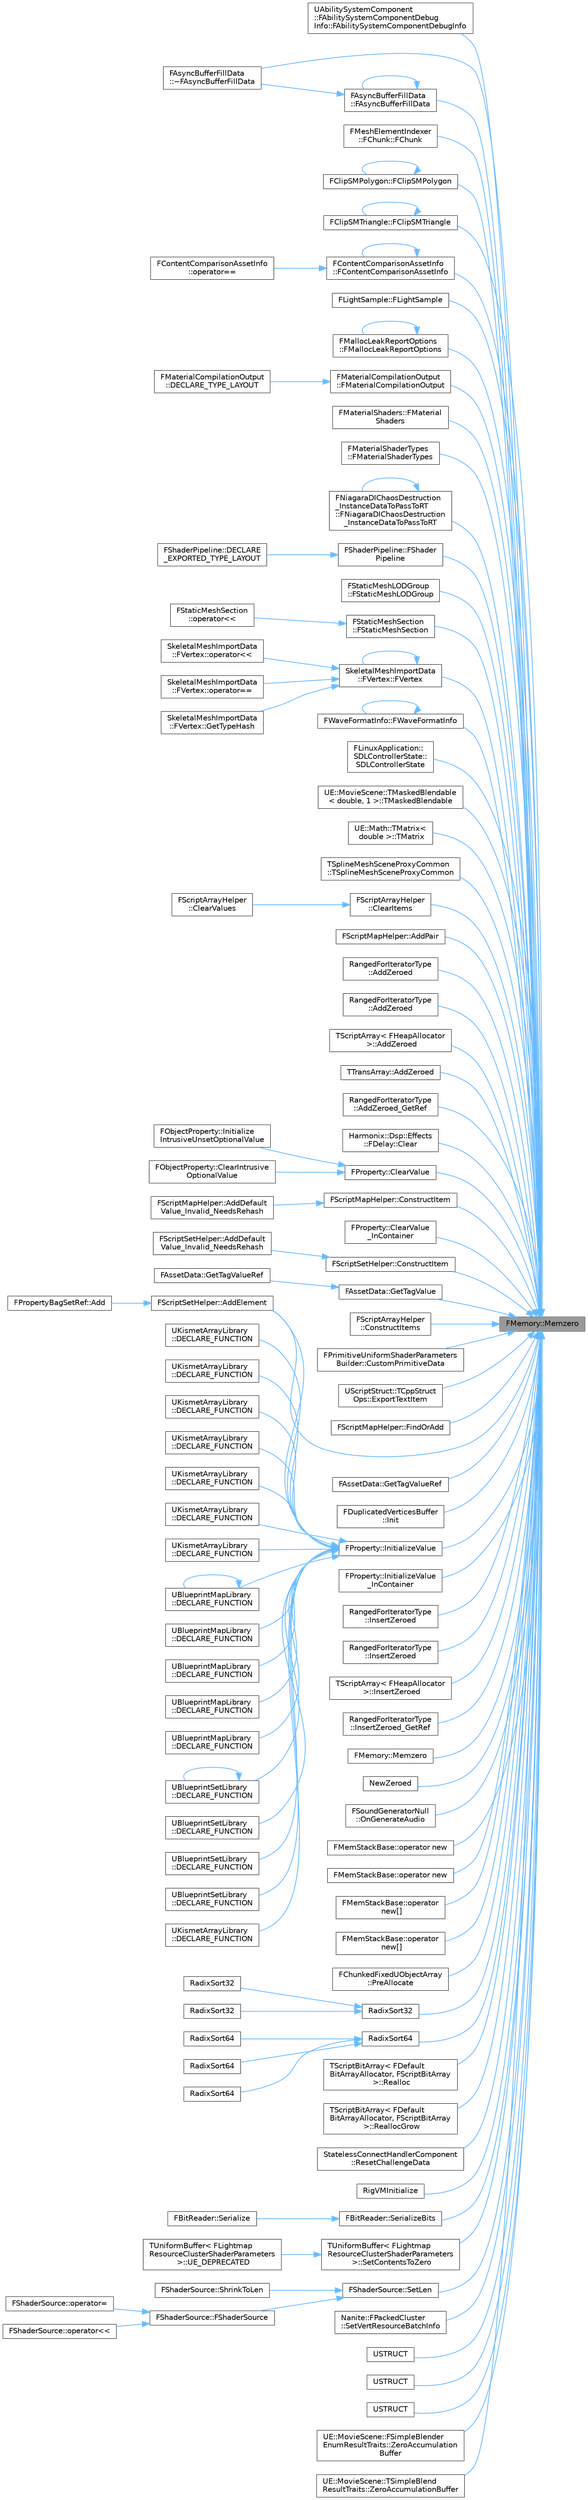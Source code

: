 digraph "FMemory::Memzero"
{
 // INTERACTIVE_SVG=YES
 // LATEX_PDF_SIZE
  bgcolor="transparent";
  edge [fontname=Helvetica,fontsize=10,labelfontname=Helvetica,labelfontsize=10];
  node [fontname=Helvetica,fontsize=10,shape=box,height=0.2,width=0.4];
  rankdir="RL";
  Node1 [id="Node000001",label="FMemory::Memzero",height=0.2,width=0.4,color="gray40", fillcolor="grey60", style="filled", fontcolor="black",tooltip=" "];
  Node1 -> Node2 [id="edge1_Node000001_Node000002",dir="back",color="steelblue1",style="solid",tooltip=" "];
  Node2 [id="Node000002",label="UAbilitySystemComponent\l::FAbilitySystemComponentDebug\lInfo::FAbilitySystemComponentDebugInfo",height=0.2,width=0.4,color="grey40", fillcolor="white", style="filled",URL="$da/de5/structUAbilitySystemComponent_1_1FAbilitySystemComponentDebugInfo.html#a658a4d372cfcddac216dccbd7bec8739",tooltip=" "];
  Node1 -> Node3 [id="edge2_Node000001_Node000003",dir="back",color="steelblue1",style="solid",tooltip=" "];
  Node3 [id="Node000003",label="FAsyncBufferFillData\l::FAsyncBufferFillData",height=0.2,width=0.4,color="grey40", fillcolor="white", style="filled",URL="$d1/d59/structFAsyncBufferFillData.html#a97ff00f7abd4923d950617a90af30ea5",tooltip="Constructor, just zeros everything."];
  Node3 -> Node3 [id="edge3_Node000003_Node000003",dir="back",color="steelblue1",style="solid",tooltip=" "];
  Node3 -> Node4 [id="edge4_Node000003_Node000004",dir="back",color="steelblue1",style="solid",tooltip=" "];
  Node4 [id="Node000004",label="FAsyncBufferFillData\l::~FAsyncBufferFillData",height=0.2,width=0.4,color="grey40", fillcolor="white", style="filled",URL="$d1/d59/structFAsyncBufferFillData.html#a07f9649885aff5a9486e93bd296009cc",tooltip="Destructor, frees memory and zeros everything."];
  Node1 -> Node5 [id="edge5_Node000001_Node000005",dir="back",color="steelblue1",style="solid",tooltip=" "];
  Node5 [id="Node000005",label="FMeshElementIndexer\l::FChunk::FChunk",height=0.2,width=0.4,color="grey40", fillcolor="white", style="filled",URL="$d9/d1f/structFMeshElementIndexer_1_1FChunk.html#a17bd72aa0c80e6bd4236213890fd9fc9",tooltip=" "];
  Node1 -> Node6 [id="edge6_Node000001_Node000006",dir="back",color="steelblue1",style="solid",tooltip=" "];
  Node6 [id="Node000006",label="FClipSMPolygon::FClipSMPolygon",height=0.2,width=0.4,color="grey40", fillcolor="white", style="filled",URL="$df/d9b/structFClipSMPolygon.html#a4410a83f46a5cd538e5eb1ec4e76d988",tooltip=" "];
  Node6 -> Node6 [id="edge7_Node000006_Node000006",dir="back",color="steelblue1",style="solid",tooltip=" "];
  Node1 -> Node7 [id="edge8_Node000001_Node000007",dir="back",color="steelblue1",style="solid",tooltip=" "];
  Node7 [id="Node000007",label="FClipSMTriangle::FClipSMTriangle",height=0.2,width=0.4,color="grey40", fillcolor="white", style="filled",URL="$d0/d40/structFClipSMTriangle.html#a816167595893342e5f9145e6db17e0ca",tooltip=" "];
  Node7 -> Node7 [id="edge9_Node000007_Node000007",dir="back",color="steelblue1",style="solid",tooltip=" "];
  Node1 -> Node8 [id="edge10_Node000001_Node000008",dir="back",color="steelblue1",style="solid",tooltip=" "];
  Node8 [id="Node000008",label="FContentComparisonAssetInfo\l::FContentComparisonAssetInfo",height=0.2,width=0.4,color="grey40", fillcolor="white", style="filled",URL="$dd/d58/structFContentComparisonAssetInfo.html#afccd6fa10029d418de7d1fcc28f7252d",tooltip="Constructor."];
  Node8 -> Node8 [id="edge11_Node000008_Node000008",dir="back",color="steelblue1",style="solid",tooltip=" "];
  Node8 -> Node9 [id="edge12_Node000008_Node000009",dir="back",color="steelblue1",style="solid",tooltip=" "];
  Node9 [id="Node000009",label="FContentComparisonAssetInfo\l::operator==",height=0.2,width=0.4,color="grey40", fillcolor="white", style="filled",URL="$dd/d58/structFContentComparisonAssetInfo.html#a62fd53e85f91ea63504ebc2664710fda",tooltip="operator =="];
  Node1 -> Node10 [id="edge13_Node000001_Node000010",dir="back",color="steelblue1",style="solid",tooltip=" "];
  Node10 [id="Node000010",label="FLightSample::FLightSample",height=0.2,width=0.4,color="grey40", fillcolor="white", style="filled",URL="$d5/d87/structFLightSample.html#ab9d3cd1f5947015fec60f4843644c753",tooltip="Initialization constructor."];
  Node1 -> Node11 [id="edge14_Node000001_Node000011",dir="back",color="steelblue1",style="solid",tooltip=" "];
  Node11 [id="Node000011",label="FMallocLeakReportOptions\l::FMallocLeakReportOptions",height=0.2,width=0.4,color="grey40", fillcolor="white", style="filled",URL="$db/d31/structFMallocLeakReportOptions.html#a26ebf9cdfd198431535732aec5d03365",tooltip=" "];
  Node11 -> Node11 [id="edge15_Node000011_Node000011",dir="back",color="steelblue1",style="solid",tooltip=" "];
  Node1 -> Node12 [id="edge16_Node000001_Node000012",dir="back",color="steelblue1",style="solid",tooltip=" "];
  Node12 [id="Node000012",label="FMaterialCompilationOutput\l::FMaterialCompilationOutput",height=0.2,width=0.4,color="grey40", fillcolor="white", style="filled",URL="$d1/d34/classFMaterialCompilationOutput.html#a865b234ff675ace9af8b24c3ed6529c7",tooltip=" "];
  Node12 -> Node13 [id="edge17_Node000012_Node000013",dir="back",color="steelblue1",style="solid",tooltip=" "];
  Node13 [id="Node000013",label="FMaterialCompilationOutput\l::DECLARE_TYPE_LAYOUT",height=0.2,width=0.4,color="grey40", fillcolor="white", style="filled",URL="$d1/d34/classFMaterialCompilationOutput.html#a262743f6da7e039692c955c35646d476",tooltip=" "];
  Node1 -> Node14 [id="edge18_Node000001_Node000014",dir="back",color="steelblue1",style="solid",tooltip=" "];
  Node14 [id="Node000014",label="FMaterialShaders::FMaterial\lShaders",height=0.2,width=0.4,color="grey40", fillcolor="white", style="filled",URL="$de/dd2/structFMaterialShaders.html#a2359b97518747e8c831011b3f3b7aba1",tooltip=" "];
  Node1 -> Node15 [id="edge19_Node000001_Node000015",dir="back",color="steelblue1",style="solid",tooltip=" "];
  Node15 [id="Node000015",label="FMaterialShaderTypes\l::FMaterialShaderTypes",height=0.2,width=0.4,color="grey40", fillcolor="white", style="filled",URL="$d1/dcc/structFMaterialShaderTypes.html#a96df1ceea93ed9ce4cc55f566e56daae",tooltip=" "];
  Node1 -> Node16 [id="edge20_Node000001_Node000016",dir="back",color="steelblue1",style="solid",tooltip=" "];
  Node16 [id="Node000016",label="FNiagaraDIChaosDestruction\l_InstanceDataToPassToRT\l::FNiagaraDIChaosDestruction\l_InstanceDataToPassToRT",height=0.2,width=0.4,color="grey40", fillcolor="white", style="filled",URL="$d9/d03/structFNiagaraDIChaosDestruction__InstanceDataToPassToRT.html#afa00406b0c6caf481eed094eb4837332",tooltip=" "];
  Node16 -> Node16 [id="edge21_Node000016_Node000016",dir="back",color="steelblue1",style="solid",tooltip=" "];
  Node1 -> Node17 [id="edge22_Node000001_Node000017",dir="back",color="steelblue1",style="solid",tooltip=" "];
  Node17 [id="Node000017",label="FShaderPipeline::FShader\lPipeline",height=0.2,width=0.4,color="grey40", fillcolor="white", style="filled",URL="$dd/da7/classFShaderPipeline.html#a21a9da23fbda8a32aaf10db3bb97af42",tooltip=" "];
  Node17 -> Node18 [id="edge23_Node000017_Node000018",dir="back",color="steelblue1",style="solid",tooltip=" "];
  Node18 [id="Node000018",label="FShaderPipeline::DECLARE\l_EXPORTED_TYPE_LAYOUT",height=0.2,width=0.4,color="grey40", fillcolor="white", style="filled",URL="$dd/da7/classFShaderPipeline.html#a80175f1f499c60ecd9d4cfb807f99df5",tooltip=" "];
  Node1 -> Node19 [id="edge24_Node000001_Node000019",dir="back",color="steelblue1",style="solid",tooltip=" "];
  Node19 [id="Node000019",label="FStaticMeshLODGroup\l::FStaticMeshLODGroup",height=0.2,width=0.4,color="grey40", fillcolor="white", style="filled",URL="$d1/d74/classFStaticMeshLODGroup.html#ad3298f0768a37a07c82f85c9e64abe59",tooltip="Default values."];
  Node1 -> Node20 [id="edge25_Node000001_Node000020",dir="back",color="steelblue1",style="solid",tooltip=" "];
  Node20 [id="Node000020",label="FStaticMeshSection\l::FStaticMeshSection",height=0.2,width=0.4,color="grey40", fillcolor="white", style="filled",URL="$df/d5b/structFStaticMeshSection.html#a7471630a84b8627fea9603e22f583710",tooltip="Constructor."];
  Node20 -> Node21 [id="edge26_Node000020_Node000021",dir="back",color="steelblue1",style="solid",tooltip=" "];
  Node21 [id="Node000021",label="FStaticMeshSection\l::operator\<\<",height=0.2,width=0.4,color="grey40", fillcolor="white", style="filled",URL="$df/d5b/structFStaticMeshSection.html#aac8e6479fc3fb76805e90efcfe4a0c8d",tooltip="Serializer."];
  Node1 -> Node22 [id="edge27_Node000001_Node000022",dir="back",color="steelblue1",style="solid",tooltip=" "];
  Node22 [id="Node000022",label="SkeletalMeshImportData\l::FVertex::FVertex",height=0.2,width=0.4,color="grey40", fillcolor="white", style="filled",URL="$d2/dba/structSkeletalMeshImportData_1_1FVertex.html#a85e60c83931458434b4e225a7a78f0c3",tooltip=" "];
  Node22 -> Node22 [id="edge28_Node000022_Node000022",dir="back",color="steelblue1",style="solid",tooltip=" "];
  Node22 -> Node23 [id="edge29_Node000022_Node000023",dir="back",color="steelblue1",style="solid",tooltip=" "];
  Node23 [id="Node000023",label="SkeletalMeshImportData\l::FVertex::GetTypeHash",height=0.2,width=0.4,color="grey40", fillcolor="white", style="filled",URL="$d2/dba/structSkeletalMeshImportData_1_1FVertex.html#aa5d5c33fd97d898f3a2c9cc3cecc7d09",tooltip=" "];
  Node22 -> Node24 [id="edge30_Node000022_Node000024",dir="back",color="steelblue1",style="solid",tooltip=" "];
  Node24 [id="Node000024",label="SkeletalMeshImportData\l::FVertex::operator\<\<",height=0.2,width=0.4,color="grey40", fillcolor="white", style="filled",URL="$d2/dba/structSkeletalMeshImportData_1_1FVertex.html#a44a3366e6e6dce382cdeef6027249ff8",tooltip=" "];
  Node22 -> Node25 [id="edge31_Node000022_Node000025",dir="back",color="steelblue1",style="solid",tooltip=" "];
  Node25 [id="Node000025",label="SkeletalMeshImportData\l::FVertex::operator==",height=0.2,width=0.4,color="grey40", fillcolor="white", style="filled",URL="$d2/dba/structSkeletalMeshImportData_1_1FVertex.html#af22bbe972ae2c98c6ca8b86b1ea9e65f",tooltip=" "];
  Node1 -> Node26 [id="edge32_Node000001_Node000026",dir="back",color="steelblue1",style="solid",tooltip=" "];
  Node26 [id="Node000026",label="FWaveFormatInfo::FWaveFormatInfo",height=0.2,width=0.4,color="grey40", fillcolor="white", style="filled",URL="$d0/d45/structFWaveFormatInfo.html#a85b17648fbbc67d5b4edb7319a377dbe",tooltip=" "];
  Node26 -> Node26 [id="edge33_Node000026_Node000026",dir="back",color="steelblue1",style="solid",tooltip=" "];
  Node1 -> Node27 [id="edge34_Node000001_Node000027",dir="back",color="steelblue1",style="solid",tooltip=" "];
  Node27 [id="Node000027",label="FLinuxApplication::\lSDLControllerState::\lSDLControllerState",height=0.2,width=0.4,color="grey40", fillcolor="white", style="filled",URL="$d6/d3c/structFLinuxApplication_1_1SDLControllerState.html#a3a235612f01ece205128999f63f263c5",tooltip=" "];
  Node1 -> Node28 [id="edge35_Node000001_Node000028",dir="back",color="steelblue1",style="solid",tooltip=" "];
  Node28 [id="Node000028",label="UE::MovieScene::TMaskedBlendable\l\< double, 1 \>::TMaskedBlendable",height=0.2,width=0.4,color="grey40", fillcolor="white", style="filled",URL="$d2/d00/structUE_1_1MovieScene_1_1TMaskedBlendable.html#a9937801c7792854ca8d375b3b6f2ba1d",tooltip=" "];
  Node1 -> Node29 [id="edge36_Node000001_Node000029",dir="back",color="steelblue1",style="solid",tooltip=" "];
  Node29 [id="Node000029",label="UE::Math::TMatrix\<\l double \>::TMatrix",height=0.2,width=0.4,color="grey40", fillcolor="white", style="filled",URL="$d6/d69/structUE_1_1Math_1_1TMatrix.html#a41aae6886c67b7494ec6ad5a568f8778",tooltip=" "];
  Node1 -> Node30 [id="edge37_Node000001_Node000030",dir="back",color="steelblue1",style="solid",tooltip=" "];
  Node30 [id="Node000030",label="TSplineMeshSceneProxyCommon\l::TSplineMeshSceneProxyCommon",height=0.2,width=0.4,color="grey40", fillcolor="white", style="filled",URL="$df/d4c/classTSplineMeshSceneProxyCommon.html#a076b98c3d222f321f9c92c8ed4dfa064",tooltip=" "];
  Node1 -> Node4 [id="edge38_Node000001_Node000004",dir="back",color="steelblue1",style="solid",tooltip=" "];
  Node1 -> Node31 [id="edge39_Node000001_Node000031",dir="back",color="steelblue1",style="solid",tooltip=" "];
  Node31 [id="Node000031",label="FScriptSetHelper::AddElement",height=0.2,width=0.4,color="grey40", fillcolor="white", style="filled",URL="$df/d52/classFScriptSetHelper.html#a77a9cd4b2af56b96b8924476842bc1ae",tooltip="Adds the element to the set, returning true if the element was added, or false if the element was alr..."];
  Node31 -> Node32 [id="edge40_Node000031_Node000032",dir="back",color="steelblue1",style="solid",tooltip=" "];
  Node32 [id="Node000032",label="FPropertyBagSetRef::Add",height=0.2,width=0.4,color="grey40", fillcolor="white", style="filled",URL="$d7/d67/classFPropertyBagSetRef.html#acce7e6a4251e13ac4ad4a664081f5ae9",tooltip=" "];
  Node1 -> Node33 [id="edge41_Node000001_Node000033",dir="back",color="steelblue1",style="solid",tooltip=" "];
  Node33 [id="Node000033",label="FScriptMapHelper::AddPair",height=0.2,width=0.4,color="grey40", fillcolor="white", style="filled",URL="$d4/d21/classFScriptMapHelper.html#aff7fa49c31ebd5006b01aa2443fced6e",tooltip="Adds the (key, value) pair to the map, returning true if the element was added, or false if the eleme..."];
  Node1 -> Node34 [id="edge42_Node000001_Node000034",dir="back",color="steelblue1",style="solid",tooltip=" "];
  Node34 [id="Node000034",label="RangedForIteratorType\l::AddZeroed",height=0.2,width=0.4,color="grey40", fillcolor="white", style="filled",URL="$d4/d52/classTArray.html#a7beafbb0e2a3b7d746af8f1d8d5611c2",tooltip=" "];
  Node1 -> Node35 [id="edge43_Node000001_Node000035",dir="back",color="steelblue1",style="solid",tooltip=" "];
  Node35 [id="Node000035",label="RangedForIteratorType\l::AddZeroed",height=0.2,width=0.4,color="grey40", fillcolor="white", style="filled",URL="$d4/d52/classTArray.html#a957815a7ba7a342534fb173e934aa000",tooltip=" "];
  Node1 -> Node36 [id="edge44_Node000001_Node000036",dir="back",color="steelblue1",style="solid",tooltip=" "];
  Node36 [id="Node000036",label="TScriptArray\< FHeapAllocator\l \>::AddZeroed",height=0.2,width=0.4,color="grey40", fillcolor="white", style="filled",URL="$da/d83/classTScriptArray.html#a059bd9c7b776afe3ffd6732bf3f63cc2",tooltip=" "];
  Node1 -> Node37 [id="edge45_Node000001_Node000037",dir="back",color="steelblue1",style="solid",tooltip=" "];
  Node37 [id="Node000037",label="TTransArray::AddZeroed",height=0.2,width=0.4,color="grey40", fillcolor="white", style="filled",URL="$df/d41/classTTransArray.html#a43ab6533173786b44383733a28f63490",tooltip=" "];
  Node1 -> Node38 [id="edge46_Node000001_Node000038",dir="back",color="steelblue1",style="solid",tooltip=" "];
  Node38 [id="Node000038",label="RangedForIteratorType\l::AddZeroed_GetRef",height=0.2,width=0.4,color="grey40", fillcolor="white", style="filled",URL="$d4/d52/classTArray.html#af01151a4d9c71a0fbd901ed13387bb41",tooltip=" "];
  Node1 -> Node39 [id="edge47_Node000001_Node000039",dir="back",color="steelblue1",style="solid",tooltip=" "];
  Node39 [id="Node000039",label="Harmonix::Dsp::Effects\l::FDelay::Clear",height=0.2,width=0.4,color="grey40", fillcolor="white", style="filled",URL="$d4/dbe/classHarmonix_1_1Dsp_1_1Effects_1_1FDelay.html#a3c269cf134e63b25bec9e1a0a30e9a74",tooltip=" "];
  Node1 -> Node40 [id="edge48_Node000001_Node000040",dir="back",color="steelblue1",style="solid",tooltip=" "];
  Node40 [id="Node000040",label="FScriptArrayHelper\l::ClearItems",height=0.2,width=0.4,color="grey40", fillcolor="white", style="filled",URL="$dc/d07/classFScriptArrayHelper.html#a9c610b9ae3532b560854a6376ba87bb4",tooltip="Internal function to call into the property system to clear elements."];
  Node40 -> Node41 [id="edge49_Node000040_Node000041",dir="back",color="steelblue1",style="solid",tooltip=" "];
  Node41 [id="Node000041",label="FScriptArrayHelper\l::ClearValues",height=0.2,width=0.4,color="grey40", fillcolor="white", style="filled",URL="$dc/d07/classFScriptArrayHelper.html#a6a8f790a1fb0dc9e8502c217d1840fab",tooltip="Clear values in the array."];
  Node1 -> Node42 [id="edge50_Node000001_Node000042",dir="back",color="steelblue1",style="solid",tooltip=" "];
  Node42 [id="Node000042",label="FProperty::ClearValue",height=0.2,width=0.4,color="grey40", fillcolor="white", style="filled",URL="$d9/dbc/classFProperty.html#a0f7e22d1add60c41138c73ed419d69cc",tooltip="Zeros the value for this property."];
  Node42 -> Node43 [id="edge51_Node000042_Node000043",dir="back",color="steelblue1",style="solid",tooltip=" "];
  Node43 [id="Node000043",label="FObjectProperty::ClearIntrusive\lOptionalValue",height=0.2,width=0.4,color="grey40", fillcolor="white", style="filled",URL="$df/df7/classFObjectProperty.html#afa25ee32220c9af032b29883d58c35e4",tooltip="Set the value to it's special unset state."];
  Node42 -> Node44 [id="edge52_Node000042_Node000044",dir="back",color="steelblue1",style="solid",tooltip=" "];
  Node44 [id="Node000044",label="FObjectProperty::Initialize\lIntrusiveUnsetOptionalValue",height=0.2,width=0.4,color="grey40", fillcolor="white", style="filled",URL="$df/df7/classFObjectProperty.html#a7d638f6af4f6e3626a17efe16f784b7e",tooltip="Returns whether this type has a special state for an unset TOptional meaning the size TOptional<T> an..."];
  Node1 -> Node45 [id="edge53_Node000001_Node000045",dir="back",color="steelblue1",style="solid",tooltip=" "];
  Node45 [id="Node000045",label="FProperty::ClearValue\l_InContainer",height=0.2,width=0.4,color="grey40", fillcolor="white", style="filled",URL="$d9/dbc/classFProperty.html#aa4e8d2b7f298121d1ecb0f57f4ad552a",tooltip="Zeros the value for this property."];
  Node1 -> Node46 [id="edge54_Node000001_Node000046",dir="back",color="steelblue1",style="solid",tooltip=" "];
  Node46 [id="Node000046",label="FScriptMapHelper::ConstructItem",height=0.2,width=0.4,color="grey40", fillcolor="white", style="filled",URL="$d4/d21/classFScriptMapHelper.html#a12842de9a8903992f6a1a082f1ca8097",tooltip="Internal function to call into the property system to construct / initialize elements."];
  Node46 -> Node47 [id="edge55_Node000046_Node000047",dir="back",color="steelblue1",style="solid",tooltip=" "];
  Node47 [id="Node000047",label="FScriptMapHelper::AddDefault\lValue_Invalid_NeedsRehash",height=0.2,width=0.4,color="grey40", fillcolor="white", style="filled",URL="$d4/d21/classFScriptMapHelper.html#aa70786af61739b07157523f223591025",tooltip="Adds a blank, constructed value to a given size."];
  Node1 -> Node48 [id="edge56_Node000001_Node000048",dir="back",color="steelblue1",style="solid",tooltip=" "];
  Node48 [id="Node000048",label="FScriptSetHelper::ConstructItem",height=0.2,width=0.4,color="grey40", fillcolor="white", style="filled",URL="$df/d52/classFScriptSetHelper.html#acfb743ffb617b3d7ea984c0b8f0e61ca",tooltip="Internal function to call into the property system to construct / initialize elements."];
  Node48 -> Node49 [id="edge57_Node000048_Node000049",dir="back",color="steelblue1",style="solid",tooltip=" "];
  Node49 [id="Node000049",label="FScriptSetHelper::AddDefault\lValue_Invalid_NeedsRehash",height=0.2,width=0.4,color="grey40", fillcolor="white", style="filled",URL="$df/d52/classFScriptSetHelper.html#a49006cbba7d80647af2894bbbec7db9f",tooltip="Adds a blank, constructed value to a given size."];
  Node1 -> Node50 [id="edge58_Node000001_Node000050",dir="back",color="steelblue1",style="solid",tooltip=" "];
  Node50 [id="Node000050",label="FScriptArrayHelper\l::ConstructItems",height=0.2,width=0.4,color="grey40", fillcolor="white", style="filled",URL="$dc/d07/classFScriptArrayHelper.html#a08cee86da8e730299757e32ead74b27e",tooltip="Internal function to call into the property system to construct / initialize elements."];
  Node1 -> Node51 [id="edge59_Node000001_Node000051",dir="back",color="steelblue1",style="solid",tooltip=" "];
  Node51 [id="Node000051",label="FPrimitiveUniformShaderParameters\lBuilder::CustomPrimitiveData",height=0.2,width=0.4,color="grey40", fillcolor="white", style="filled",URL="$d3/dc5/structFPrimitiveUniformShaderParametersBuilder.html#a87d2981ee3f8b7ea2bd7d5077c6ee5c4",tooltip=" "];
  Node1 -> Node52 [id="edge60_Node000001_Node000052",dir="back",color="steelblue1",style="solid",tooltip=" "];
  Node52 [id="Node000052",label="UScriptStruct::TCppStruct\lOps::ExportTextItem",height=0.2,width=0.4,color="grey40", fillcolor="white", style="filled",URL="$d0/dca/structUScriptStruct_1_1TCppStructOps.html#a7b7b067b4b549d04f82dcc91065d3fac",tooltip="export this structure"];
  Node1 -> Node53 [id="edge61_Node000001_Node000053",dir="back",color="steelblue1",style="solid",tooltip=" "];
  Node53 [id="Node000053",label="FScriptMapHelper::FindOrAdd",height=0.2,width=0.4,color="grey40", fillcolor="white", style="filled",URL="$d4/d21/classFScriptMapHelper.html#a9e9f96b626995e75b974a34af131bc0c",tooltip="Finds or adds a new default-constructed value."];
  Node1 -> Node54 [id="edge62_Node000001_Node000054",dir="back",color="steelblue1",style="solid",tooltip=" "];
  Node54 [id="Node000054",label="FAssetData::GetTagValue",height=0.2,width=0.4,color="grey40", fillcolor="white", style="filled",URL="$dd/dc3/structFAssetData.html#ad7855f43f960723a863c81d5eb8f71f6",tooltip="Try and get the value associated with the given tag as a type converted value."];
  Node54 -> Node55 [id="edge63_Node000054_Node000055",dir="back",color="steelblue1",style="solid",tooltip=" "];
  Node55 [id="Node000055",label="FAssetData::GetTagValueRef",height=0.2,width=0.4,color="grey40", fillcolor="white", style="filled",URL="$dd/dc3/structFAssetData.html#a3c1a89671fd975106e7d17cb8c5b9709",tooltip=" "];
  Node1 -> Node56 [id="edge64_Node000001_Node000056",dir="back",color="steelblue1",style="solid",tooltip=" "];
  Node56 [id="Node000056",label="FAssetData::GetTagValueRef",height=0.2,width=0.4,color="grey40", fillcolor="white", style="filled",URL="$dd/dc3/structFAssetData.html#a992cf6998ab2507792089e1defd2c6a6",tooltip="Try and get the value associated with the given tag as a type converted value, or an empty value if i..."];
  Node1 -> Node57 [id="edge65_Node000001_Node000057",dir="back",color="steelblue1",style="solid",tooltip=" "];
  Node57 [id="Node000057",label="FDuplicatedVerticesBuffer\l::Init",height=0.2,width=0.4,color="grey40", fillcolor="white", style="filled",URL="$d7/d12/classFDuplicatedVerticesBuffer.html#afddc6c7d73afa84fd4b8c255dc7bb8f9",tooltip=" "];
  Node1 -> Node58 [id="edge66_Node000001_Node000058",dir="back",color="steelblue1",style="solid",tooltip=" "];
  Node58 [id="Node000058",label="FProperty::InitializeValue",height=0.2,width=0.4,color="grey40", fillcolor="white", style="filled",URL="$d9/dbc/classFProperty.html#ab5eee9a13c2a56217dedfdf24948a39f",tooltip="Zeros, copies from the default, or calls the constructor for on the value for this property."];
  Node58 -> Node31 [id="edge67_Node000058_Node000031",dir="back",color="steelblue1",style="solid",tooltip=" "];
  Node58 -> Node59 [id="edge68_Node000058_Node000059",dir="back",color="steelblue1",style="solid",tooltip=" "];
  Node59 [id="Node000059",label="UBlueprintMapLibrary\l::DECLARE_FUNCTION",height=0.2,width=0.4,color="grey40", fillcolor="white", style="filled",URL="$d3/dbf/classUBlueprintMapLibrary.html#a08171bb6679bf874f5cffa161d3f7266",tooltip=" "];
  Node59 -> Node59 [id="edge69_Node000059_Node000059",dir="back",color="steelblue1",style="solid",tooltip=" "];
  Node58 -> Node60 [id="edge70_Node000058_Node000060",dir="back",color="steelblue1",style="solid",tooltip=" "];
  Node60 [id="Node000060",label="UBlueprintMapLibrary\l::DECLARE_FUNCTION",height=0.2,width=0.4,color="grey40", fillcolor="white", style="filled",URL="$d3/dbf/classUBlueprintMapLibrary.html#a0be24e61428ff3a614429a9b71e25e73",tooltip=" "];
  Node58 -> Node61 [id="edge71_Node000058_Node000061",dir="back",color="steelblue1",style="solid",tooltip=" "];
  Node61 [id="Node000061",label="UBlueprintMapLibrary\l::DECLARE_FUNCTION",height=0.2,width=0.4,color="grey40", fillcolor="white", style="filled",URL="$d3/dbf/classUBlueprintMapLibrary.html#a8bb48034201361c901b50d59efafb80b",tooltip=" "];
  Node58 -> Node62 [id="edge72_Node000058_Node000062",dir="back",color="steelblue1",style="solid",tooltip=" "];
  Node62 [id="Node000062",label="UBlueprintMapLibrary\l::DECLARE_FUNCTION",height=0.2,width=0.4,color="grey40", fillcolor="white", style="filled",URL="$d3/dbf/classUBlueprintMapLibrary.html#aeaff4140f99594049337bbb0f825f889",tooltip=" "];
  Node58 -> Node63 [id="edge73_Node000058_Node000063",dir="back",color="steelblue1",style="solid",tooltip=" "];
  Node63 [id="Node000063",label="UBlueprintMapLibrary\l::DECLARE_FUNCTION",height=0.2,width=0.4,color="grey40", fillcolor="white", style="filled",URL="$d3/dbf/classUBlueprintMapLibrary.html#a947434a5dc02141d3264b329720813e7",tooltip=" "];
  Node58 -> Node64 [id="edge74_Node000058_Node000064",dir="back",color="steelblue1",style="solid",tooltip=" "];
  Node64 [id="Node000064",label="UBlueprintSetLibrary\l::DECLARE_FUNCTION",height=0.2,width=0.4,color="grey40", fillcolor="white", style="filled",URL="$de/d4c/classUBlueprintSetLibrary.html#ae0c59edc1b7ecde13850a91047eb8ead",tooltip=" "];
  Node64 -> Node64 [id="edge75_Node000064_Node000064",dir="back",color="steelblue1",style="solid",tooltip=" "];
  Node58 -> Node65 [id="edge76_Node000058_Node000065",dir="back",color="steelblue1",style="solid",tooltip=" "];
  Node65 [id="Node000065",label="UBlueprintSetLibrary\l::DECLARE_FUNCTION",height=0.2,width=0.4,color="grey40", fillcolor="white", style="filled",URL="$de/d4c/classUBlueprintSetLibrary.html#aee72d9135536a6b52e59f1b4dbb0fdd9",tooltip=" "];
  Node58 -> Node66 [id="edge77_Node000058_Node000066",dir="back",color="steelblue1",style="solid",tooltip=" "];
  Node66 [id="Node000066",label="UBlueprintSetLibrary\l::DECLARE_FUNCTION",height=0.2,width=0.4,color="grey40", fillcolor="white", style="filled",URL="$de/d4c/classUBlueprintSetLibrary.html#ab4f9b6e49d26d2c2bcb2fbccfae74932",tooltip=" "];
  Node58 -> Node67 [id="edge78_Node000058_Node000067",dir="back",color="steelblue1",style="solid",tooltip=" "];
  Node67 [id="Node000067",label="UBlueprintSetLibrary\l::DECLARE_FUNCTION",height=0.2,width=0.4,color="grey40", fillcolor="white", style="filled",URL="$de/d4c/classUBlueprintSetLibrary.html#aa00d92268da285d69590fbabbea0f072",tooltip=" "];
  Node58 -> Node68 [id="edge79_Node000058_Node000068",dir="back",color="steelblue1",style="solid",tooltip=" "];
  Node68 [id="Node000068",label="UKismetArrayLibrary\l::DECLARE_FUNCTION",height=0.2,width=0.4,color="grey40", fillcolor="white", style="filled",URL="$df/da9/classUKismetArrayLibrary.html#a426d41d008126259151fe2cea03bc2b6",tooltip=" "];
  Node58 -> Node69 [id="edge80_Node000058_Node000069",dir="back",color="steelblue1",style="solid",tooltip=" "];
  Node69 [id="Node000069",label="UKismetArrayLibrary\l::DECLARE_FUNCTION",height=0.2,width=0.4,color="grey40", fillcolor="white", style="filled",URL="$df/da9/classUKismetArrayLibrary.html#a8c843cb5d0287223ef4cae5c96b1a33a",tooltip=" "];
  Node58 -> Node70 [id="edge81_Node000058_Node000070",dir="back",color="steelblue1",style="solid",tooltip=" "];
  Node70 [id="Node000070",label="UKismetArrayLibrary\l::DECLARE_FUNCTION",height=0.2,width=0.4,color="grey40", fillcolor="white", style="filled",URL="$df/da9/classUKismetArrayLibrary.html#a54ffeae72b2182285d4b2bdc9545ad60",tooltip=" "];
  Node58 -> Node71 [id="edge82_Node000058_Node000071",dir="back",color="steelblue1",style="solid",tooltip=" "];
  Node71 [id="Node000071",label="UKismetArrayLibrary\l::DECLARE_FUNCTION",height=0.2,width=0.4,color="grey40", fillcolor="white", style="filled",URL="$df/da9/classUKismetArrayLibrary.html#add76befbe0fd5e5a951567d3b0ed7057",tooltip=" "];
  Node58 -> Node72 [id="edge83_Node000058_Node000072",dir="back",color="steelblue1",style="solid",tooltip=" "];
  Node72 [id="Node000072",label="UKismetArrayLibrary\l::DECLARE_FUNCTION",height=0.2,width=0.4,color="grey40", fillcolor="white", style="filled",URL="$df/da9/classUKismetArrayLibrary.html#a677dbf5bd11c27b0bbbb42662818e580",tooltip=" "];
  Node58 -> Node73 [id="edge84_Node000058_Node000073",dir="back",color="steelblue1",style="solid",tooltip=" "];
  Node73 [id="Node000073",label="UKismetArrayLibrary\l::DECLARE_FUNCTION",height=0.2,width=0.4,color="grey40", fillcolor="white", style="filled",URL="$df/da9/classUKismetArrayLibrary.html#ac6de5775d8a525a762e670e61550d303",tooltip=" "];
  Node58 -> Node74 [id="edge85_Node000058_Node000074",dir="back",color="steelblue1",style="solid",tooltip=" "];
  Node74 [id="Node000074",label="UKismetArrayLibrary\l::DECLARE_FUNCTION",height=0.2,width=0.4,color="grey40", fillcolor="white", style="filled",URL="$df/da9/classUKismetArrayLibrary.html#a63796f93f2f16b00618512a52d944213",tooltip=" "];
  Node58 -> Node75 [id="edge86_Node000058_Node000075",dir="back",color="steelblue1",style="solid",tooltip=" "];
  Node75 [id="Node000075",label="UKismetArrayLibrary\l::DECLARE_FUNCTION",height=0.2,width=0.4,color="grey40", fillcolor="white", style="filled",URL="$df/da9/classUKismetArrayLibrary.html#ac2ac19bf637135916e79e841dae2b502",tooltip=" "];
  Node1 -> Node76 [id="edge87_Node000001_Node000076",dir="back",color="steelblue1",style="solid",tooltip=" "];
  Node76 [id="Node000076",label="FProperty::InitializeValue\l_InContainer",height=0.2,width=0.4,color="grey40", fillcolor="white", style="filled",URL="$d9/dbc/classFProperty.html#a97c77de2a98693d2292804794b04c509",tooltip="Zeros, copies from the default, or calls the constructor for on the value for this property."];
  Node1 -> Node77 [id="edge88_Node000001_Node000077",dir="back",color="steelblue1",style="solid",tooltip=" "];
  Node77 [id="Node000077",label="RangedForIteratorType\l::InsertZeroed",height=0.2,width=0.4,color="grey40", fillcolor="white", style="filled",URL="$d4/d52/classTArray.html#a2cafb168a628039637171334f5e95c46",tooltip=" "];
  Node1 -> Node78 [id="edge89_Node000001_Node000078",dir="back",color="steelblue1",style="solid",tooltip=" "];
  Node78 [id="Node000078",label="RangedForIteratorType\l::InsertZeroed",height=0.2,width=0.4,color="grey40", fillcolor="white", style="filled",URL="$d4/d52/classTArray.html#ad8cb2ec96fee2d4812defecfd6cb6401",tooltip=" "];
  Node1 -> Node79 [id="edge90_Node000001_Node000079",dir="back",color="steelblue1",style="solid",tooltip=" "];
  Node79 [id="Node000079",label="TScriptArray\< FHeapAllocator\l \>::InsertZeroed",height=0.2,width=0.4,color="grey40", fillcolor="white", style="filled",URL="$da/d83/classTScriptArray.html#aeaa6f6885db3c05e3d0385d58f5e6bd6",tooltip=" "];
  Node1 -> Node80 [id="edge91_Node000001_Node000080",dir="back",color="steelblue1",style="solid",tooltip=" "];
  Node80 [id="Node000080",label="RangedForIteratorType\l::InsertZeroed_GetRef",height=0.2,width=0.4,color="grey40", fillcolor="white", style="filled",URL="$d4/d52/classTArray.html#ab6ddc8430a79df599d39f047ff94b587",tooltip=" "];
  Node1 -> Node81 [id="edge92_Node000001_Node000081",dir="back",color="steelblue1",style="solid",tooltip=" "];
  Node81 [id="Node000081",label="FMemory::Memzero",height=0.2,width=0.4,color="grey40", fillcolor="white", style="filled",URL="$de/d4a/structFMemory.html#a1660c50433e6651873fddcabf688fde2",tooltip=" "];
  Node1 -> Node82 [id="edge93_Node000001_Node000082",dir="back",color="steelblue1",style="solid",tooltip=" "];
  Node82 [id="Node000082",label="NewZeroed",height=0.2,width=0.4,color="grey40", fillcolor="white", style="filled",URL="$d7/de0/MemStack_8h.html#ad8ebca27cfbb3d39b75b5e72080d4db4",tooltip=" "];
  Node1 -> Node83 [id="edge94_Node000001_Node000083",dir="back",color="steelblue1",style="solid",tooltip=" "];
  Node83 [id="Node000083",label="FSoundGeneratorNull\l::OnGenerateAudio",height=0.2,width=0.4,color="grey40", fillcolor="white", style="filled",URL="$dc/d00/classFSoundGeneratorNull.html#a6b67b303fff8ef8da46ef9abec144dc3",tooltip=" "];
  Node1 -> Node84 [id="edge95_Node000001_Node000084",dir="back",color="steelblue1",style="solid",tooltip=" "];
  Node84 [id="Node000084",label="FMemStackBase::operator new",height=0.2,width=0.4,color="grey40", fillcolor="white", style="filled",URL="$dd/df6/classFMemStackBase.html#aef5d5e4775446d5983b489aa38d1b9fe",tooltip=" "];
  Node1 -> Node85 [id="edge96_Node000001_Node000085",dir="back",color="steelblue1",style="solid",tooltip=" "];
  Node85 [id="Node000085",label="FMemStackBase::operator new",height=0.2,width=0.4,color="grey40", fillcolor="white", style="filled",URL="$dd/df6/classFMemStackBase.html#a77acb48b0000301d4aed6c13aea9a243",tooltip=" "];
  Node1 -> Node86 [id="edge97_Node000001_Node000086",dir="back",color="steelblue1",style="solid",tooltip=" "];
  Node86 [id="Node000086",label="FMemStackBase::operator\l new[]",height=0.2,width=0.4,color="grey40", fillcolor="white", style="filled",URL="$dd/df6/classFMemStackBase.html#a7a7642d7c32f3eddb0d99ab0785b8801",tooltip=" "];
  Node1 -> Node87 [id="edge98_Node000001_Node000087",dir="back",color="steelblue1",style="solid",tooltip=" "];
  Node87 [id="Node000087",label="FMemStackBase::operator\l new[]",height=0.2,width=0.4,color="grey40", fillcolor="white", style="filled",URL="$dd/df6/classFMemStackBase.html#ab5577a030b969da1ac8367f49c5a74f0",tooltip=" "];
  Node1 -> Node88 [id="edge99_Node000001_Node000088",dir="back",color="steelblue1",style="solid",tooltip=" "];
  Node88 [id="Node000088",label="FChunkedFixedUObjectArray\l::PreAllocate",height=0.2,width=0.4,color="grey40", fillcolor="white", style="filled",URL="$dd/d95/classFChunkedFixedUObjectArray.html#a3388f610013b1256783c1729360bf80a",tooltip="Expands the array so that Element[Index] is allocated."];
  Node1 -> Node89 [id="edge100_Node000001_Node000089",dir="back",color="steelblue1",style="solid",tooltip=" "];
  Node89 [id="Node000089",label="RadixSort32",height=0.2,width=0.4,color="grey40", fillcolor="white", style="filled",URL="$d3/d9e/Sorting_8h.html#ab3c3c9993d78fde95f49130a289209e1",tooltip="Very fast 32bit radix sort."];
  Node89 -> Node90 [id="edge101_Node000089_Node000090",dir="back",color="steelblue1",style="solid",tooltip=" "];
  Node90 [id="Node000090",label="RadixSort32",height=0.2,width=0.4,color="grey40", fillcolor="white", style="filled",URL="$d3/d9e/Sorting_8h.html#ad195730b974dc3bfedbd2669c351c85f",tooltip=" "];
  Node89 -> Node91 [id="edge102_Node000089_Node000091",dir="back",color="steelblue1",style="solid",tooltip=" "];
  Node91 [id="Node000091",label="RadixSort32",height=0.2,width=0.4,color="grey40", fillcolor="white", style="filled",URL="$d3/d9e/Sorting_8h.html#a792609f736ee27d9769c0c2050055ad1",tooltip=" "];
  Node1 -> Node92 [id="edge103_Node000001_Node000092",dir="back",color="steelblue1",style="solid",tooltip=" "];
  Node92 [id="Node000092",label="RadixSort64",height=0.2,width=0.4,color="grey40", fillcolor="white", style="filled",URL="$d3/d9e/Sorting_8h.html#aaa43facda19a36d3d69dace54c3d06a3",tooltip="Very fast 64bit radix sort."];
  Node92 -> Node93 [id="edge104_Node000092_Node000093",dir="back",color="steelblue1",style="solid",tooltip=" "];
  Node93 [id="Node000093",label="RadixSort64",height=0.2,width=0.4,color="grey40", fillcolor="white", style="filled",URL="$d3/d9e/Sorting_8h.html#af0248710d23c6e666799a3903b56c6e1",tooltip=" "];
  Node92 -> Node94 [id="edge105_Node000092_Node000094",dir="back",color="steelblue1",style="solid",tooltip=" "];
  Node94 [id="Node000094",label="RadixSort64",height=0.2,width=0.4,color="grey40", fillcolor="white", style="filled",URL="$d3/d9e/Sorting_8h.html#a1f30bcc3baa93e7af16abf01e9007979",tooltip=" "];
  Node92 -> Node95 [id="edge106_Node000092_Node000095",dir="back",color="steelblue1",style="solid",tooltip=" "];
  Node95 [id="Node000095",label="RadixSort64",height=0.2,width=0.4,color="grey40", fillcolor="white", style="filled",URL="$d3/d9e/Sorting_8h.html#a96a8c5c635658051efd281e48e3c74d1",tooltip=" "];
  Node1 -> Node96 [id="edge107_Node000001_Node000096",dir="back",color="steelblue1",style="solid",tooltip=" "];
  Node96 [id="Node000096",label="TScriptBitArray\< FDefault\lBitArrayAllocator, FScriptBitArray\l \>::Realloc",height=0.2,width=0.4,color="grey40", fillcolor="white", style="filled",URL="$dd/dcf/classTScriptBitArray.html#a4a18f471a7e0b288ae75ad8ff9238605",tooltip=" "];
  Node1 -> Node97 [id="edge108_Node000001_Node000097",dir="back",color="steelblue1",style="solid",tooltip=" "];
  Node97 [id="Node000097",label="TScriptBitArray\< FDefault\lBitArrayAllocator, FScriptBitArray\l \>::ReallocGrow",height=0.2,width=0.4,color="grey40", fillcolor="white", style="filled",URL="$dd/dcf/classTScriptBitArray.html#aecfb97157a1c6e8fc1b31d6a5b0381be",tooltip=" "];
  Node1 -> Node98 [id="edge109_Node000001_Node000098",dir="back",color="steelblue1",style="solid",tooltip=" "];
  Node98 [id="Node000098",label="StatelessConnectHandlerComponent\l::ResetChallengeData",height=0.2,width=0.4,color="grey40", fillcolor="white", style="filled",URL="$d6/db3/classStatelessConnectHandlerComponent.html#a3f20947462a8c4430187293408cb161c",tooltip="Used to reset cached handshake success/fail state, when done processing it."];
  Node1 -> Node99 [id="edge110_Node000001_Node000099",dir="back",color="steelblue1",style="solid",tooltip=" "];
  Node99 [id="Node000099",label="RigVMInitialize",height=0.2,width=0.4,color="grey40", fillcolor="white", style="filled",URL="$d5/dc7/RigVMTraits_8h.html#a0152aa16dbecf253341007f9bd9d9a14",tooltip=" "];
  Node1 -> Node100 [id="edge111_Node000001_Node000100",dir="back",color="steelblue1",style="solid",tooltip=" "];
  Node100 [id="Node000100",label="FBitReader::SerializeBits",height=0.2,width=0.4,color="grey40", fillcolor="white", style="filled",URL="$d8/d4a/structFBitReader.html#a626fd9c3211924ac017ed6a924fa85e3",tooltip=" "];
  Node100 -> Node101 [id="edge112_Node000100_Node000101",dir="back",color="steelblue1",style="solid",tooltip=" "];
  Node101 [id="Node000101",label="FBitReader::Serialize",height=0.2,width=0.4,color="grey40", fillcolor="white", style="filled",URL="$d8/d4a/structFBitReader.html#ac8875ac205987eb2900e4b8cc2a65b56",tooltip=" "];
  Node1 -> Node102 [id="edge113_Node000001_Node000102",dir="back",color="steelblue1",style="solid",tooltip=" "];
  Node102 [id="Node000102",label="TUniformBuffer\< FLightmap\lResourceClusterShaderParameters\l \>::SetContentsToZero",height=0.2,width=0.4,color="grey40", fillcolor="white", style="filled",URL="$d8/de6/classTUniformBuffer.html#afc0aa5f7820c2b7315f6a08fb2145463",tooltip=" "];
  Node102 -> Node103 [id="edge114_Node000102_Node000103",dir="back",color="steelblue1",style="solid",tooltip=" "];
  Node103 [id="Node000103",label="TUniformBuffer\< FLightmap\lResourceClusterShaderParameters\l \>::UE_DEPRECATED",height=0.2,width=0.4,color="grey40", fillcolor="white", style="filled",URL="$d8/de6/classTUniformBuffer.html#a27350fa169665695555c347eb8707e92",tooltip=" "];
  Node1 -> Node104 [id="edge115_Node000001_Node000104",dir="back",color="steelblue1",style="solid",tooltip=" "];
  Node104 [id="Node000104",label="FShaderSource::SetLen",height=0.2,width=0.4,color="grey40", fillcolor="white", style="filled",URL="$d9/d03/classFShaderSource.html#acf786aaff53b3bbc8343802a812e3491",tooltip=" "];
  Node104 -> Node105 [id="edge116_Node000104_Node000105",dir="back",color="steelblue1",style="solid",tooltip=" "];
  Node105 [id="Node000105",label="FShaderSource::FShaderSource",height=0.2,width=0.4,color="grey40", fillcolor="white", style="filled",URL="$d9/d03/classFShaderSource.html#a4ffff88a0ff6c52baeec3e350dda61af",tooltip=" "];
  Node105 -> Node106 [id="edge117_Node000105_Node000106",dir="back",color="steelblue1",style="solid",tooltip=" "];
  Node106 [id="Node000106",label="FShaderSource::operator\<\<",height=0.2,width=0.4,color="grey40", fillcolor="white", style="filled",URL="$d9/d03/classFShaderSource.html#af060417e52bd7f382cdfb3c6d1c9c629",tooltip=" "];
  Node105 -> Node107 [id="edge118_Node000105_Node000107",dir="back",color="steelblue1",style="solid",tooltip=" "];
  Node107 [id="Node000107",label="FShaderSource::operator=",height=0.2,width=0.4,color="grey40", fillcolor="white", style="filled",URL="$d9/d03/classFShaderSource.html#a79cb9c0625301e8c75e6cf3dddf42d57",tooltip=" "];
  Node104 -> Node108 [id="edge119_Node000104_Node000108",dir="back",color="steelblue1",style="solid",tooltip=" "];
  Node108 [id="Node000108",label="FShaderSource::ShrinkToLen",height=0.2,width=0.4,color="grey40", fillcolor="white", style="filled",URL="$d9/d03/classFShaderSource.html#a0448bec1265ddfbf7529cd71eb52ae2b",tooltip=" "];
  Node1 -> Node109 [id="edge120_Node000001_Node000109",dir="back",color="steelblue1",style="solid",tooltip=" "];
  Node109 [id="Node000109",label="Nanite::FPackedCluster\l::SetVertResourceBatchInfo",height=0.2,width=0.4,color="grey40", fillcolor="white", style="filled",URL="$dc/d4b/structNanite_1_1FPackedCluster.html#a74feaa31b5cf7d703a37507060bf24fc",tooltip=" "];
  Node1 -> Node110 [id="edge121_Node000001_Node000110",dir="back",color="steelblue1",style="solid",tooltip=" "];
  Node110 [id="Node000110",label="USTRUCT",height=0.2,width=0.4,color="grey40", fillcolor="white", style="filled",URL="$da/dc7/MeshUVChannelInfo_8h.html#af9fe05edd6498fa79b97a29aeb7d7373",tooltip="The world size for each texcoord mapping."];
  Node1 -> Node111 [id="edge122_Node000001_Node000111",dir="back",color="steelblue1",style="solid",tooltip=" "];
  Node111 [id="Node000111",label="USTRUCT",height=0.2,width=0.4,color="grey40", fillcolor="white", style="filled",URL="$dd/d88/OverlapResult_8h.html#adbcc43a9902f5cf9b63ba4d1004db63c",tooltip="Structure containing information about one hit of an overlap test."];
  Node1 -> Node112 [id="edge123_Node000001_Node000112",dir="back",color="steelblue1",style="solid",tooltip=" "];
  Node112 [id="Node000112",label="USTRUCT",height=0.2,width=0.4,color="grey40", fillcolor="white", style="filled",URL="$d6/d76/HitResult_8h.html#a890c1c71c37d4bb0af64a57db316acf6",tooltip="Structure containing information about one hit of a trace, such as point of impact and surface normal..."];
  Node1 -> Node113 [id="edge124_Node000001_Node000113",dir="back",color="steelblue1",style="solid",tooltip=" "];
  Node113 [id="Node000113",label="UE::MovieScene::FSimpleBlender\lEnumResultTraits::ZeroAccumulation\lBuffer",height=0.2,width=0.4,color="grey40", fillcolor="white", style="filled",URL="$d4/d43/structUE_1_1MovieScene_1_1FSimpleBlenderEnumResultTraits.html#a024a8c385f853472ee24a916b330160c",tooltip=" "];
  Node1 -> Node114 [id="edge125_Node000001_Node000114",dir="back",color="steelblue1",style="solid",tooltip=" "];
  Node114 [id="Node000114",label="UE::MovieScene::TSimpleBlend\lResultTraits::ZeroAccumulationBuffer",height=0.2,width=0.4,color="grey40", fillcolor="white", style="filled",URL="$d6/df9/structUE_1_1MovieScene_1_1TSimpleBlendResultTraits.html#ad5e07e7cabc86fd865941350c8e564cb",tooltip="Reset accumulated values to their default."];
}
